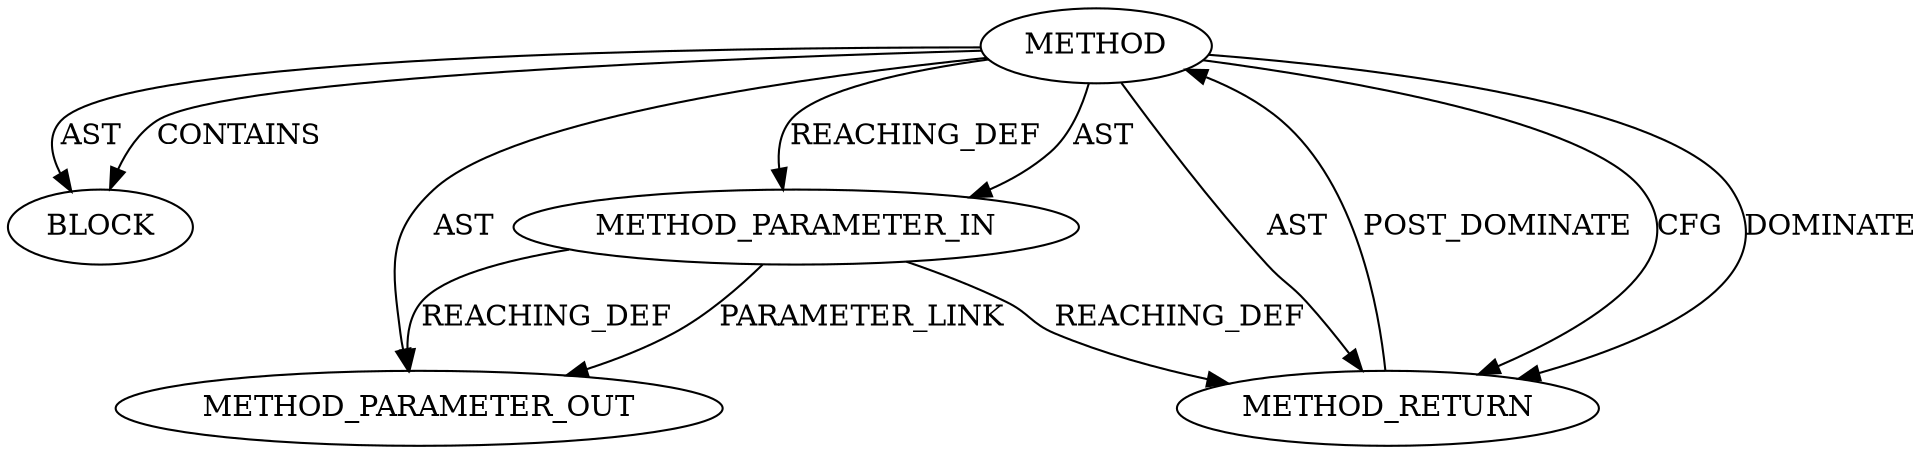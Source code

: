 digraph {
  12184 [label=BLOCK ORDER=1 ARGUMENT_INDEX=1 CODE="<empty>" TYPE_FULL_NAME="ANY"]
  12183 [label=METHOD_PARAMETER_IN ORDER=1 CODE="p1" IS_VARIADIC=false TYPE_FULL_NAME="ANY" EVALUATION_STRATEGY="BY_VALUE" INDEX=1 NAME="p1"]
  12182 [label=METHOD AST_PARENT_TYPE="NAMESPACE_BLOCK" AST_PARENT_FULL_NAME="<global>" ORDER=0 CODE="<empty>" FULL_NAME="BUG_ON" IS_EXTERNAL=true FILENAME="<empty>" SIGNATURE="" NAME="BUG_ON"]
  13373 [label=METHOD_PARAMETER_OUT ORDER=1 CODE="p1" IS_VARIADIC=false TYPE_FULL_NAME="ANY" EVALUATION_STRATEGY="BY_VALUE" INDEX=1 NAME="p1"]
  12185 [label=METHOD_RETURN ORDER=2 CODE="RET" TYPE_FULL_NAME="ANY" EVALUATION_STRATEGY="BY_VALUE"]
  12182 -> 12183 [label=AST ]
  12183 -> 12185 [label=REACHING_DEF VARIABLE="p1"]
  12185 -> 12182 [label=POST_DOMINATE ]
  12182 -> 12184 [label=CONTAINS ]
  12182 -> 12183 [label=REACHING_DEF VARIABLE=""]
  12183 -> 13373 [label=REACHING_DEF VARIABLE="p1"]
  12182 -> 13373 [label=AST ]
  12182 -> 12184 [label=AST ]
  12182 -> 12185 [label=CFG ]
  12182 -> 12185 [label=DOMINATE ]
  12182 -> 12185 [label=AST ]
  12183 -> 13373 [label=PARAMETER_LINK ]
}

